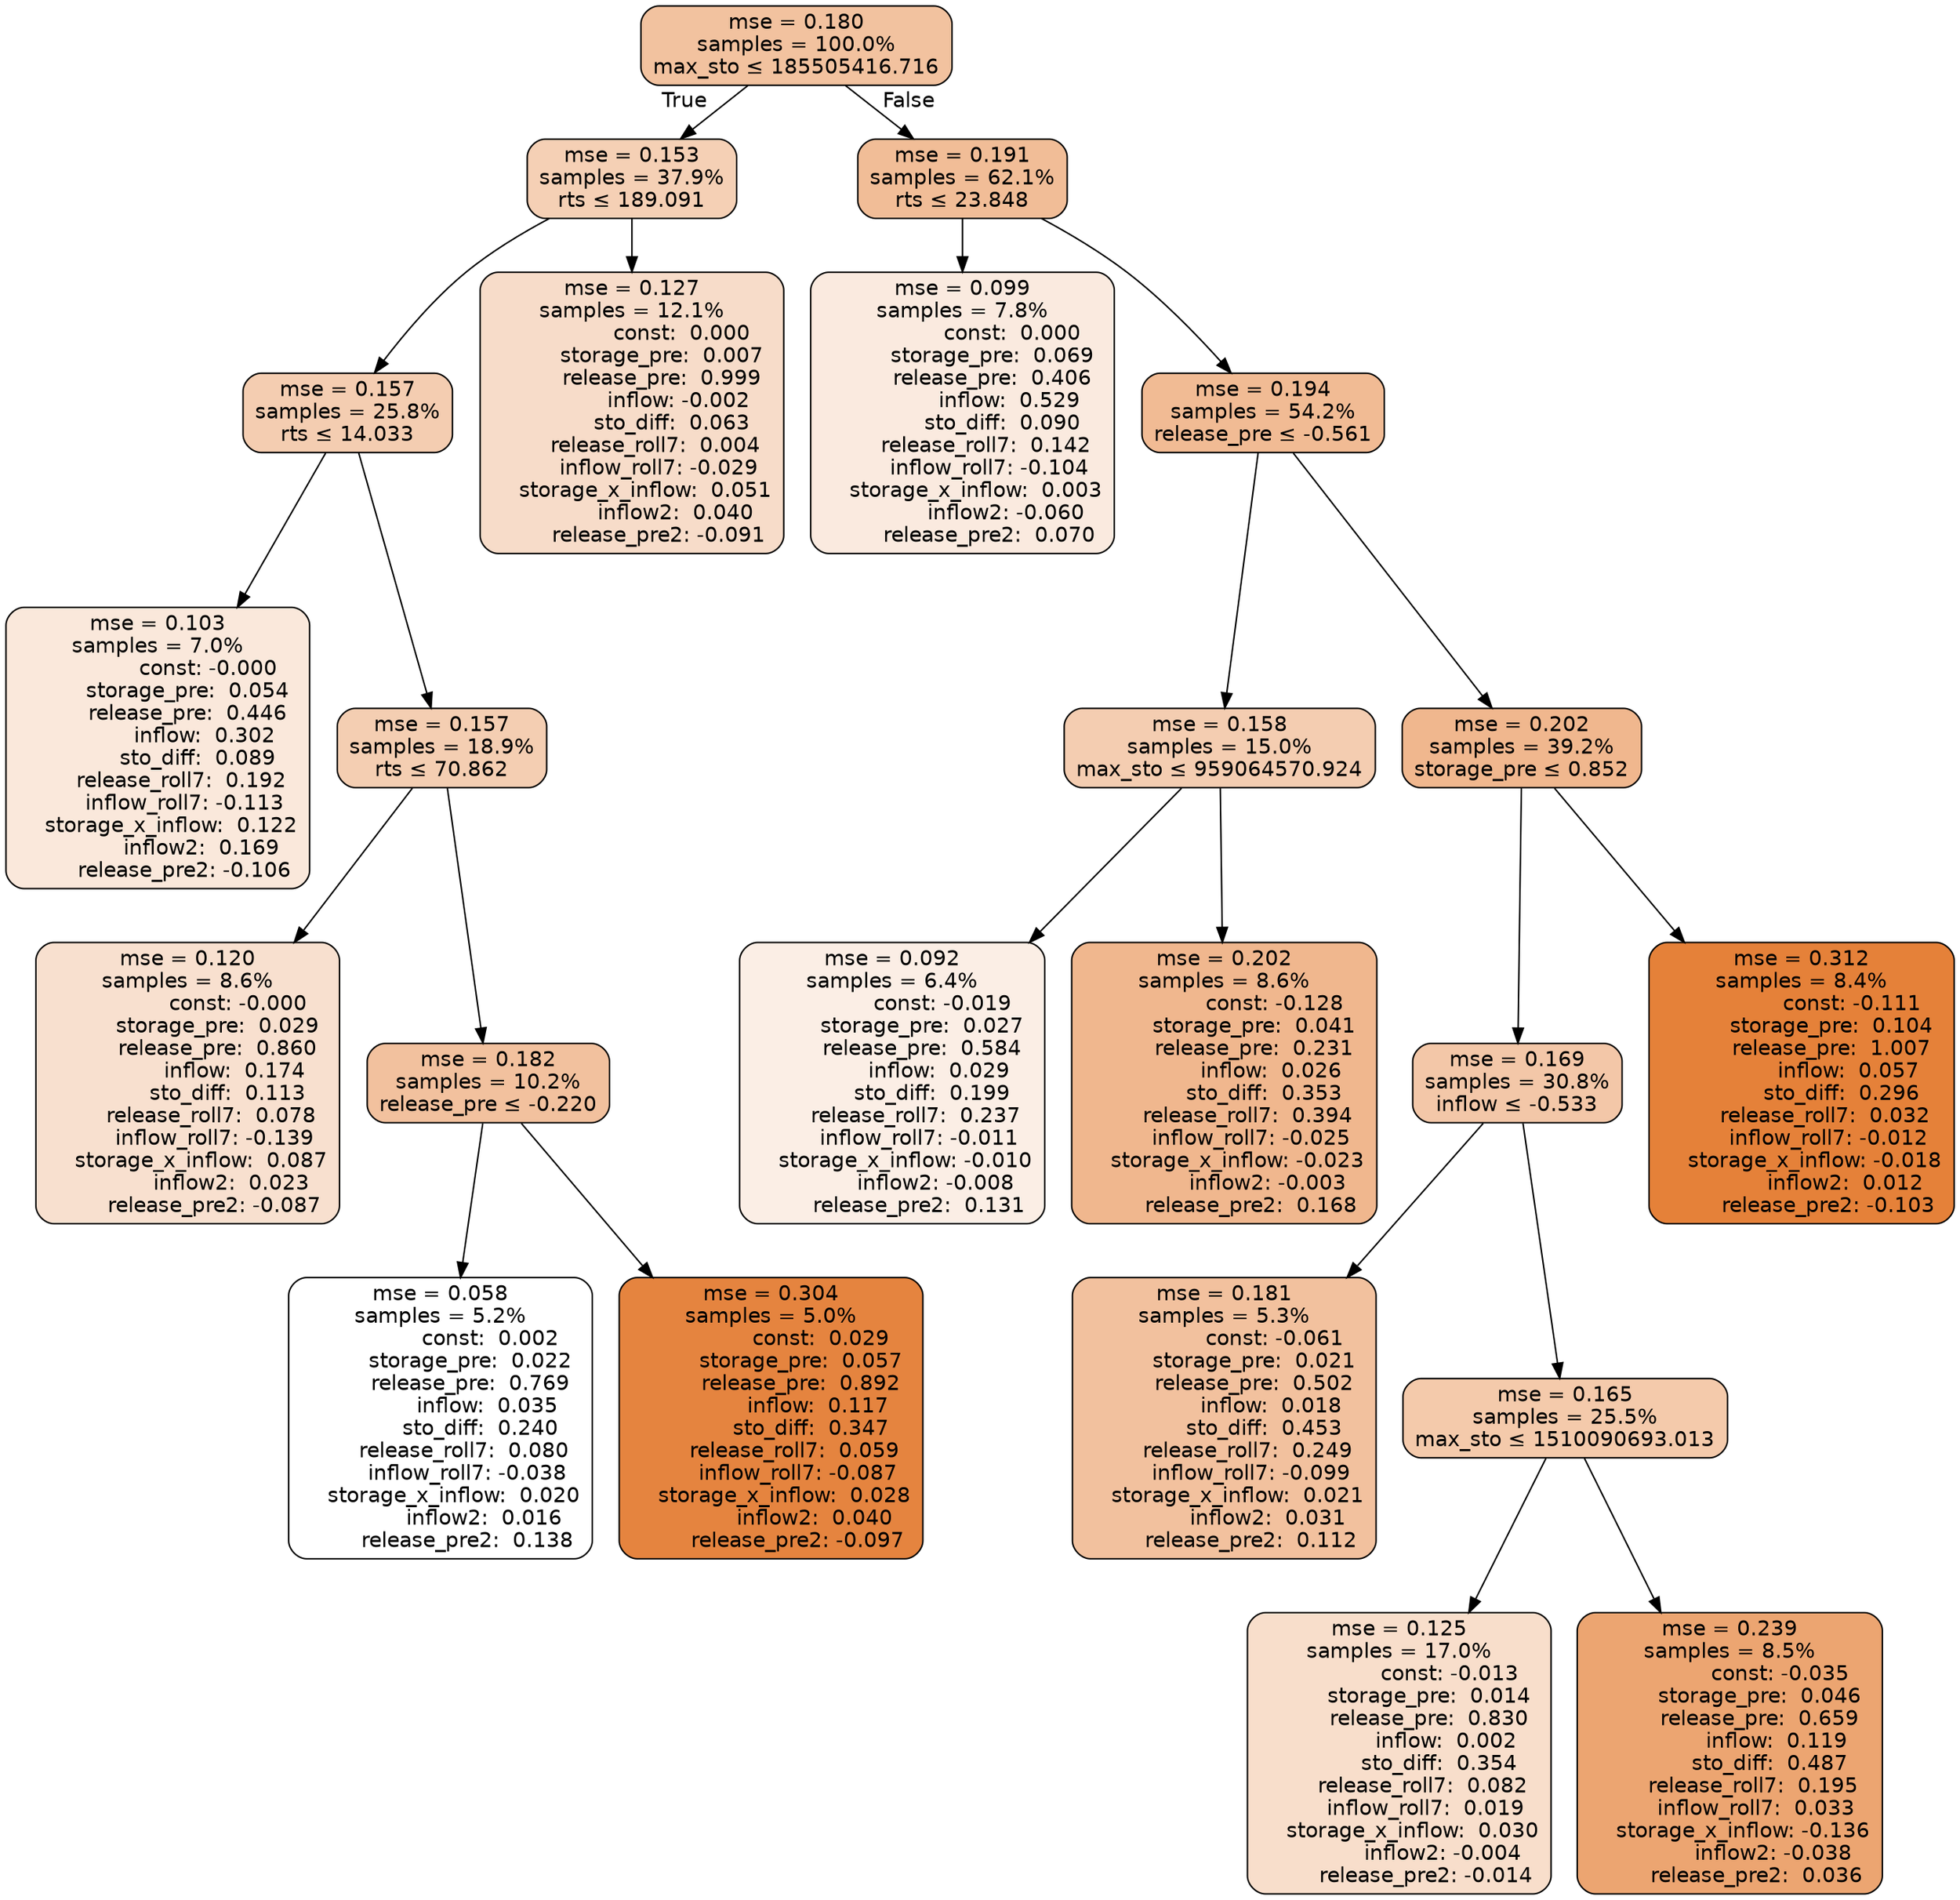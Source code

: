 digraph tree {
bgcolor="transparent"
node [shape=rectangle, style="filled, rounded", color="black", fontname=helvetica] ;
edge [fontname=helvetica] ;
	"0" [label="mse = 0.180
samples = 100.0%
max_sto &le; 185505416.716", fillcolor="#f2c29f"]
	"1" [label="mse = 0.153
samples = 37.9%
rts &le; 189.091", fillcolor="#f5d0b5"]
	"2" [label="mse = 0.157
samples = 25.8%
rts &le; 14.033", fillcolor="#f4cdb1"]
	"3" [label="mse = 0.103
samples = 7.0%
               const: -0.000
         storage_pre:  0.054
         release_pre:  0.446
              inflow:  0.302
            sto_diff:  0.089
       release_roll7:  0.192
        inflow_roll7: -0.113
    storage_x_inflow:  0.122
             inflow2:  0.169
        release_pre2: -0.106", fillcolor="#fae8db"]
	"4" [label="mse = 0.157
samples = 18.9%
rts &le; 70.862", fillcolor="#f4ceb2"]
	"5" [label="mse = 0.120
samples = 8.6%
               const: -0.000
         storage_pre:  0.029
         release_pre:  0.860
              inflow:  0.174
            sto_diff:  0.113
       release_roll7:  0.078
        inflow_roll7: -0.139
    storage_x_inflow:  0.087
             inflow2:  0.023
        release_pre2: -0.087", fillcolor="#f8e0cf"]
	"6" [label="mse = 0.182
samples = 10.2%
release_pre &le; -0.220", fillcolor="#f2c19e"]
	"7" [label="mse = 0.058
samples = 5.2%
               const:  0.002
         storage_pre:  0.022
         release_pre:  0.769
              inflow:  0.035
            sto_diff:  0.240
       release_roll7:  0.080
        inflow_roll7: -0.038
    storage_x_inflow:  0.020
             inflow2:  0.016
        release_pre2:  0.138", fillcolor="#ffffff"]
	"8" [label="mse = 0.304
samples = 5.0%
               const:  0.029
         storage_pre:  0.057
         release_pre:  0.892
              inflow:  0.117
            sto_diff:  0.347
       release_roll7:  0.059
        inflow_roll7: -0.087
    storage_x_inflow:  0.028
             inflow2:  0.040
        release_pre2: -0.097", fillcolor="#e5843f"]
	"9" [label="mse = 0.127
samples = 12.1%
               const:  0.000
         storage_pre:  0.007
         release_pre:  0.999
              inflow: -0.002
            sto_diff:  0.063
       release_roll7:  0.004
        inflow_roll7: -0.029
    storage_x_inflow:  0.051
             inflow2:  0.040
        release_pre2: -0.091", fillcolor="#f7dcc9"]
	"10" [label="mse = 0.191
samples = 62.1%
rts &le; 23.848", fillcolor="#f1bd97"]
	"11" [label="mse = 0.099
samples = 7.8%
               const:  0.000
         storage_pre:  0.069
         release_pre:  0.406
              inflow:  0.529
            sto_diff:  0.090
       release_roll7:  0.142
        inflow_roll7: -0.104
    storage_x_inflow:  0.003
             inflow2: -0.060
        release_pre2:  0.070", fillcolor="#faeadf"]
	"12" [label="mse = 0.194
samples = 54.2%
release_pre &le; -0.561", fillcolor="#f1bb94"]
	"13" [label="mse = 0.158
samples = 15.0%
max_sto &le; 959064570.924", fillcolor="#f4cdb1"]
	"14" [label="mse = 0.092
samples = 6.4%
               const: -0.019
         storage_pre:  0.027
         release_pre:  0.584
              inflow:  0.029
            sto_diff:  0.199
       release_roll7:  0.237
        inflow_roll7: -0.011
    storage_x_inflow: -0.010
             inflow2: -0.008
        release_pre2:  0.131", fillcolor="#fbeee5"]
	"15" [label="mse = 0.202
samples = 8.6%
               const: -0.128
         storage_pre:  0.041
         release_pre:  0.231
              inflow:  0.026
            sto_diff:  0.353
       release_roll7:  0.394
        inflow_roll7: -0.025
    storage_x_inflow: -0.023
             inflow2: -0.003
        release_pre2:  0.168", fillcolor="#f0b78e"]
	"16" [label="mse = 0.202
samples = 39.2%
storage_pre &le; 0.852", fillcolor="#f0b78e"]
	"17" [label="mse = 0.169
samples = 30.8%
inflow &le; -0.533", fillcolor="#f3c7a8"]
	"18" [label="mse = 0.181
samples = 5.3%
               const: -0.061
         storage_pre:  0.021
         release_pre:  0.502
              inflow:  0.018
            sto_diff:  0.453
       release_roll7:  0.249
        inflow_roll7: -0.099
    storage_x_inflow:  0.021
             inflow2:  0.031
        release_pre2:  0.112", fillcolor="#f2c19e"]
	"19" [label="mse = 0.165
samples = 25.5%
max_sto &le; 1510090693.013", fillcolor="#f4caab"]
	"20" [label="mse = 0.125
samples = 17.0%
               const: -0.013
         storage_pre:  0.014
         release_pre:  0.830
              inflow:  0.002
            sto_diff:  0.354
       release_roll7:  0.082
        inflow_roll7:  0.019
    storage_x_inflow:  0.030
             inflow2: -0.004
        release_pre2: -0.014", fillcolor="#f8decb"]
	"21" [label="mse = 0.239
samples = 8.5%
               const: -0.035
         storage_pre:  0.046
         release_pre:  0.659
              inflow:  0.119
            sto_diff:  0.487
       release_roll7:  0.195
        inflow_roll7:  0.033
    storage_x_inflow: -0.136
             inflow2: -0.038
        release_pre2:  0.036", fillcolor="#eca571"]
	"22" [label="mse = 0.312
samples = 8.4%
               const: -0.111
         storage_pre:  0.104
         release_pre:  1.007
              inflow:  0.057
            sto_diff:  0.296
       release_roll7:  0.032
        inflow_roll7: -0.012
    storage_x_inflow: -0.018
             inflow2:  0.012
        release_pre2: -0.103", fillcolor="#e58139"]

	"0" -> "1" [labeldistance=2.5, labelangle=45, headlabel="True"]
	"1" -> "2"
	"2" -> "3"
	"2" -> "4"
	"4" -> "5"
	"4" -> "6"
	"6" -> "7"
	"6" -> "8"
	"1" -> "9"
	"0" -> "10" [labeldistance=2.5, labelangle=-45, headlabel="False"]
	"10" -> "11"
	"10" -> "12"
	"12" -> "13"
	"13" -> "14"
	"13" -> "15"
	"12" -> "16"
	"16" -> "17"
	"17" -> "18"
	"17" -> "19"
	"19" -> "20"
	"19" -> "21"
	"16" -> "22"
}

